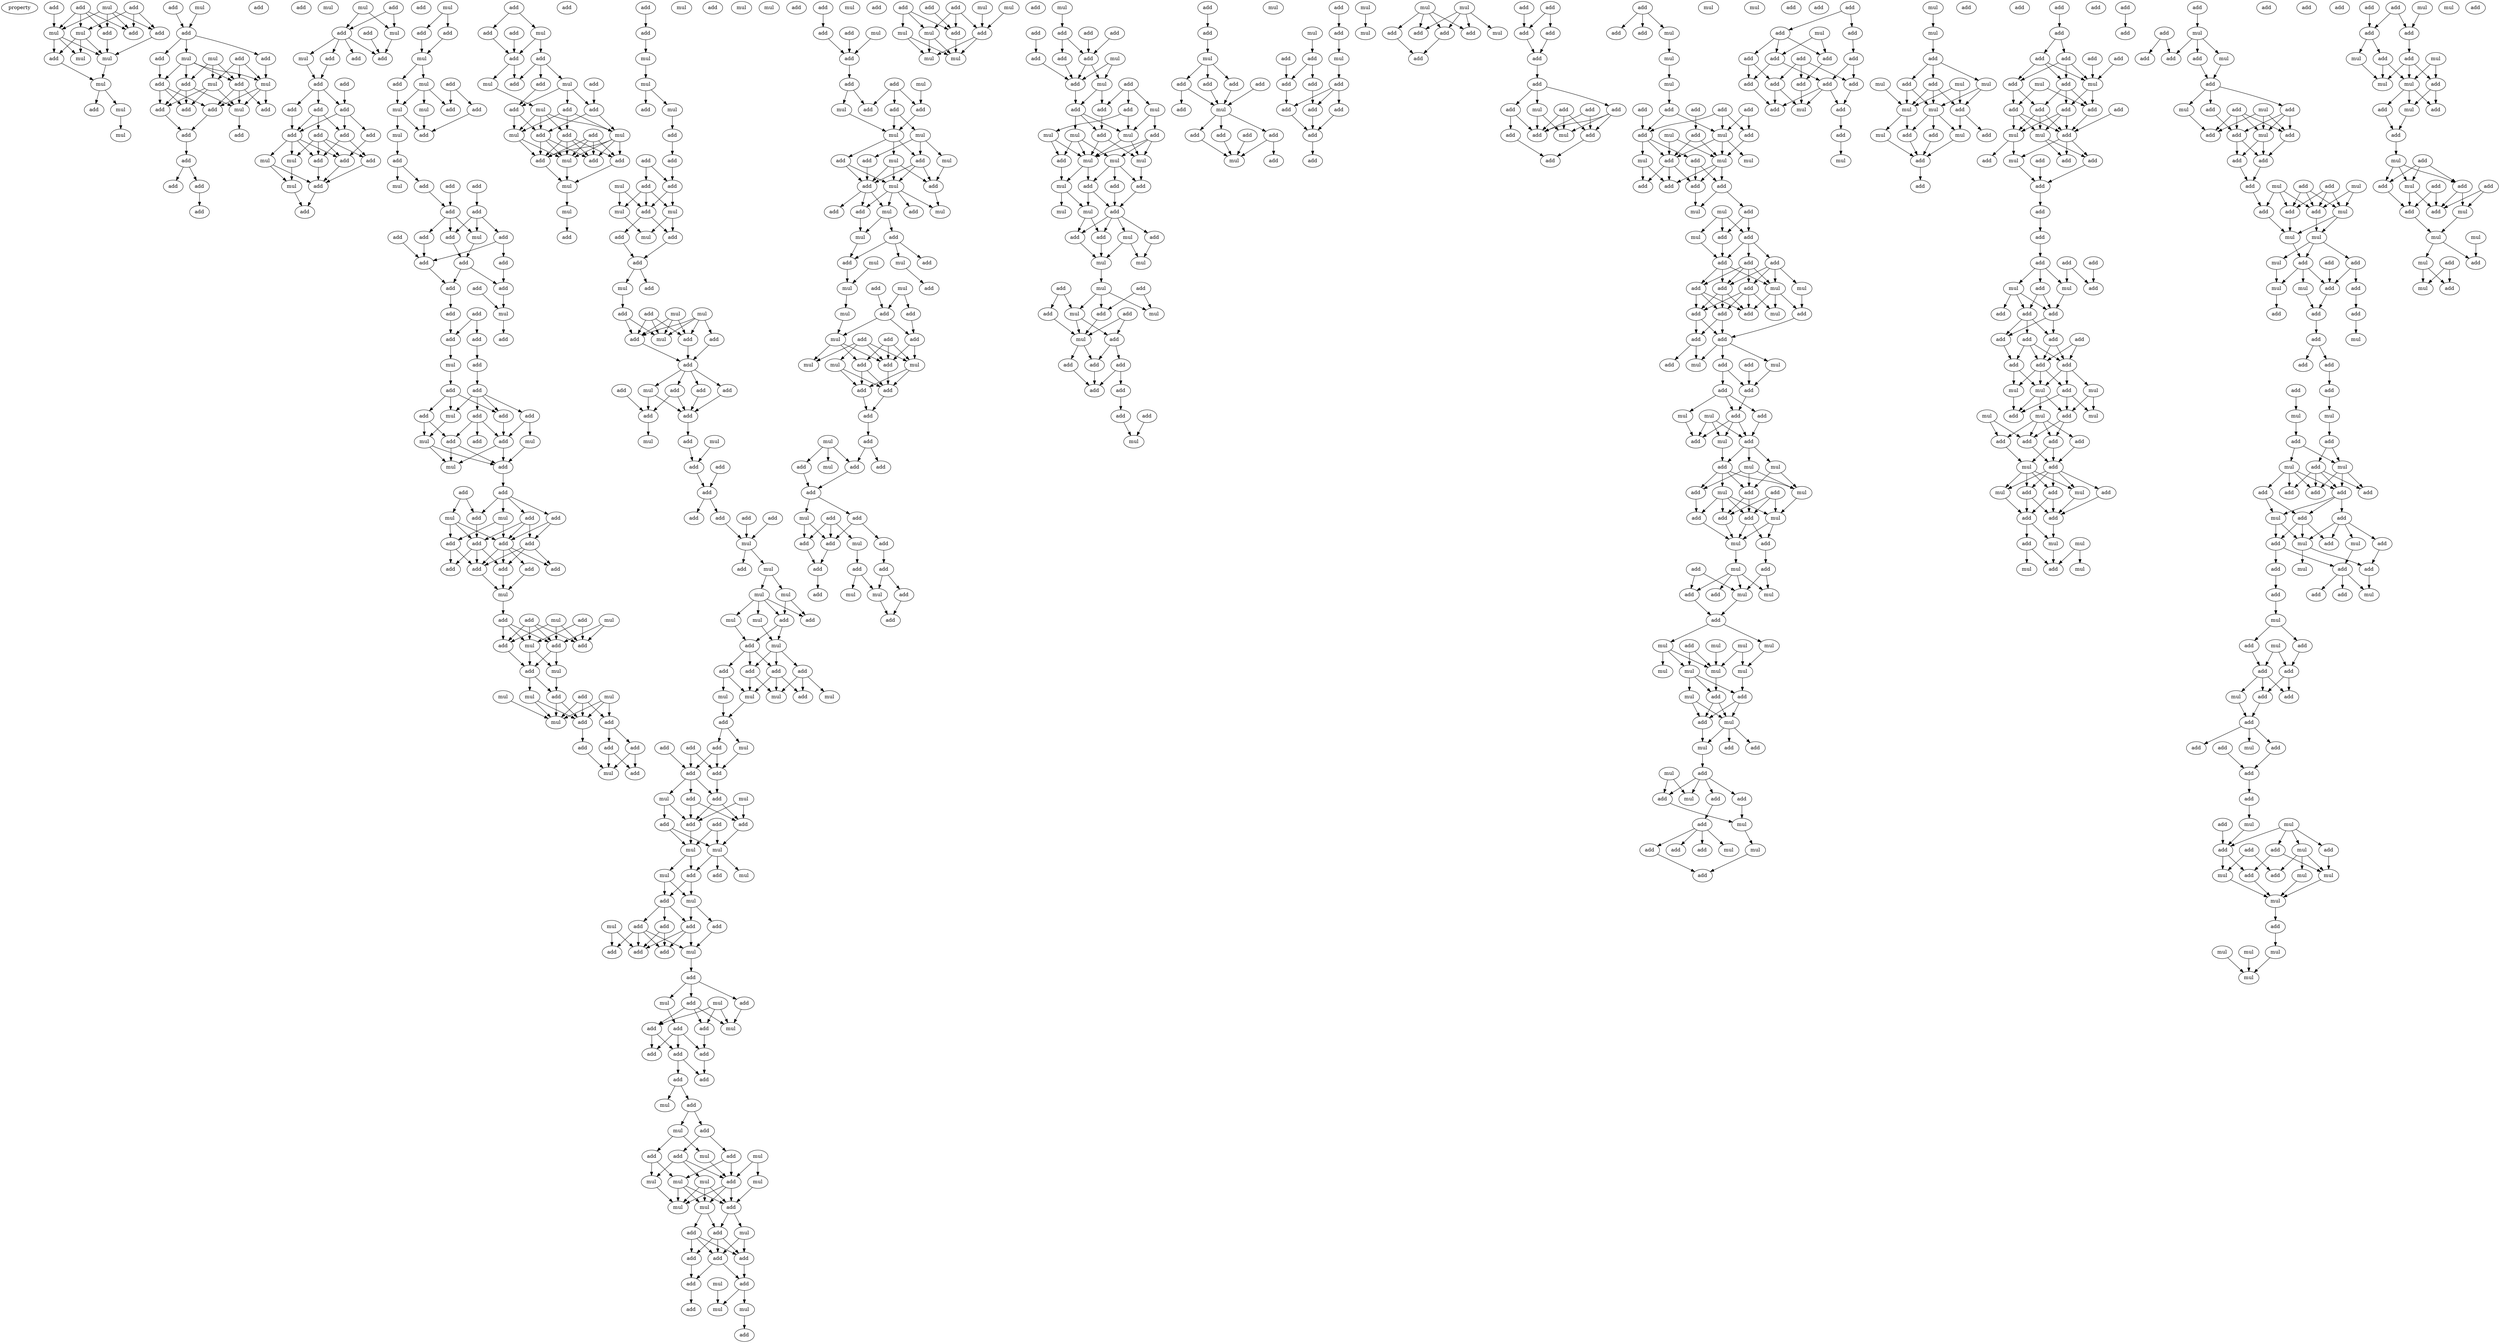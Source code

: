digraph {
    node [fontcolor=black]
    property [mul=2,lf=1.3]
    0 [ label = mul ];
    1 [ label = add ];
    2 [ label = add ];
    3 [ label = add ];
    4 [ label = add ];
    5 [ label = add ];
    6 [ label = add ];
    7 [ label = mul ];
    8 [ label = mul ];
    9 [ label = mul ];
    10 [ label = add ];
    11 [ label = mul ];
    12 [ label = mul ];
    13 [ label = add ];
    14 [ label = mul ];
    15 [ label = mul ];
    16 [ label = add ];
    17 [ label = mul ];
    18 [ label = add ];
    19 [ label = add ];
    20 [ label = mul ];
    21 [ label = add ];
    22 [ label = add ];
    23 [ label = mul ];
    24 [ label = add ];
    25 [ label = mul ];
    26 [ label = mul ];
    27 [ label = add ];
    28 [ label = add ];
    29 [ label = add ];
    30 [ label = add ];
    31 [ label = add ];
    32 [ label = add ];
    33 [ label = add ];
    34 [ label = mul ];
    35 [ label = add ];
    36 [ label = add ];
    37 [ label = add ];
    38 [ label = add ];
    39 [ label = add ];
    40 [ label = mul ];
    41 [ label = add ];
    42 [ label = add ];
    43 [ label = mul ];
    44 [ label = add ];
    45 [ label = add ];
    46 [ label = add ];
    47 [ label = mul ];
    48 [ label = add ];
    49 [ label = mul ];
    50 [ label = add ];
    51 [ label = add ];
    52 [ label = add ];
    53 [ label = add ];
    54 [ label = add ];
    55 [ label = add ];
    56 [ label = add ];
    57 [ label = add ];
    58 [ label = add ];
    59 [ label = add ];
    60 [ label = add ];
    61 [ label = add ];
    62 [ label = mul ];
    63 [ label = mul ];
    64 [ label = add ];
    65 [ label = add ];
    66 [ label = mul ];
    67 [ label = add ];
    68 [ label = add ];
    69 [ label = add ];
    70 [ label = mul ];
    71 [ label = add ];
    72 [ label = add ];
    73 [ label = mul ];
    74 [ label = add ];
    75 [ label = add ];
    76 [ label = mul ];
    77 [ label = add ];
    78 [ label = mul ];
    79 [ label = add ];
    80 [ label = mul ];
    81 [ label = add ];
    82 [ label = mul ];
    83 [ label = add ];
    84 [ label = mul ];
    85 [ label = add ];
    86 [ label = add ];
    87 [ label = add ];
    88 [ label = add ];
    89 [ label = add ];
    90 [ label = add ];
    91 [ label = add ];
    92 [ label = mul ];
    93 [ label = add ];
    94 [ label = add ];
    95 [ label = add ];
    96 [ label = add ];
    97 [ label = add ];
    98 [ label = add ];
    99 [ label = add ];
    100 [ label = add ];
    101 [ label = add ];
    102 [ label = mul ];
    103 [ label = add ];
    104 [ label = add ];
    105 [ label = add ];
    106 [ label = add ];
    107 [ label = mul ];
    108 [ label = add ];
    109 [ label = add ];
    110 [ label = add ];
    111 [ label = add ];
    112 [ label = mul ];
    113 [ label = add ];
    114 [ label = add ];
    115 [ label = add ];
    116 [ label = add ];
    117 [ label = mul ];
    118 [ label = add ];
    119 [ label = add ];
    120 [ label = mul ];
    121 [ label = mul ];
    122 [ label = add ];
    123 [ label = add ];
    124 [ label = add ];
    125 [ label = add ];
    126 [ label = mul ];
    127 [ label = add ];
    128 [ label = add ];
    129 [ label = mul ];
    130 [ label = add ];
    131 [ label = add ];
    132 [ label = add ];
    133 [ label = add ];
    134 [ label = add ];
    135 [ label = add ];
    136 [ label = add ];
    137 [ label = add ];
    138 [ label = add ];
    139 [ label = mul ];
    140 [ label = add ];
    141 [ label = mul ];
    142 [ label = mul ];
    143 [ label = add ];
    144 [ label = add ];
    145 [ label = add ];
    146 [ label = mul ];
    147 [ label = add ];
    148 [ label = add ];
    149 [ label = mul ];
    150 [ label = add ];
    151 [ label = add ];
    152 [ label = mul ];
    153 [ label = add ];
    154 [ label = mul ];
    155 [ label = mul ];
    156 [ label = mul ];
    157 [ label = add ];
    158 [ label = add ];
    159 [ label = add ];
    160 [ label = add ];
    161 [ label = add ];
    162 [ label = mul ];
    163 [ label = add ];
    164 [ label = add ];
    165 [ label = add ];
    166 [ label = add ];
    167 [ label = add ];
    168 [ label = mul ];
    169 [ label = add ];
    170 [ label = add ];
    171 [ label = mul ];
    172 [ label = add ];
    173 [ label = add ];
    174 [ label = mul ];
    175 [ label = add ];
    176 [ label = add ];
    177 [ label = add ];
    178 [ label = mul ];
    179 [ label = add ];
    180 [ label = add ];
    181 [ label = mul ];
    182 [ label = add ];
    183 [ label = mul ];
    184 [ label = add ];
    185 [ label = mul ];
    186 [ label = add ];
    187 [ label = add ];
    188 [ label = add ];
    189 [ label = add ];
    190 [ label = mul ];
    191 [ label = mul ];
    192 [ label = add ];
    193 [ label = mul ];
    194 [ label = add ];
    195 [ label = mul ];
    196 [ label = mul ];
    197 [ label = add ];
    198 [ label = mul ];
    199 [ label = add ];
    200 [ label = add ];
    201 [ label = add ];
    202 [ label = add ];
    203 [ label = add ];
    204 [ label = mul ];
    205 [ label = add ];
    206 [ label = add ];
    207 [ label = mul ];
    208 [ label = mul ];
    209 [ label = mul ];
    210 [ label = mul ];
    211 [ label = add ];
    212 [ label = add ];
    213 [ label = add ];
    214 [ label = mul ];
    215 [ label = add ];
    216 [ label = mul ];
    217 [ label = add ];
    218 [ label = mul ];
    219 [ label = add ];
    220 [ label = add ];
    221 [ label = mul ];
    222 [ label = add ];
    223 [ label = add ];
    224 [ label = add ];
    225 [ label = mul ];
    226 [ label = add ];
    227 [ label = add ];
    228 [ label = add ];
    229 [ label = add ];
    230 [ label = add ];
    231 [ label = add ];
    232 [ label = mul ];
    233 [ label = add ];
    234 [ label = mul ];
    235 [ label = add ];
    236 [ label = add ];
    237 [ label = add ];
    238 [ label = add ];
    239 [ label = add ];
    240 [ label = add ];
    241 [ label = add ];
    242 [ label = mul ];
    243 [ label = mul ];
    244 [ label = add ];
    245 [ label = mul ];
    246 [ label = mul ];
    247 [ label = mul ];
    248 [ label = mul ];
    249 [ label = add ];
    250 [ label = add ];
    251 [ label = mul ];
    252 [ label = mul ];
    253 [ label = add ];
    254 [ label = add ];
    255 [ label = add ];
    256 [ label = add ];
    257 [ label = add ];
    258 [ label = mul ];
    259 [ label = mul ];
    260 [ label = mul ];
    261 [ label = add ];
    262 [ label = mul ];
    263 [ label = add ];
    264 [ label = add ];
    265 [ label = mul ];
    266 [ label = add ];
    267 [ label = add ];
    268 [ label = add ];
    269 [ label = add ];
    270 [ label = mul ];
    271 [ label = add ];
    272 [ label = add ];
    273 [ label = mul ];
    274 [ label = add ];
    275 [ label = add ];
    276 [ label = add ];
    277 [ label = add ];
    278 [ label = mul ];
    279 [ label = add ];
    280 [ label = mul ];
    281 [ label = add ];
    282 [ label = mul ];
    283 [ label = mul ];
    284 [ label = add ];
    285 [ label = add ];
    286 [ label = mul ];
    287 [ label = add ];
    288 [ label = add ];
    289 [ label = add ];
    290 [ label = mul ];
    291 [ label = add ];
    292 [ label = add ];
    293 [ label = add ];
    294 [ label = mul ];
    295 [ label = add ];
    296 [ label = add ];
    297 [ label = mul ];
    298 [ label = add ];
    299 [ label = mul ];
    300 [ label = add ];
    301 [ label = mul ];
    302 [ label = add ];
    303 [ label = add ];
    304 [ label = add ];
    305 [ label = add ];
    306 [ label = add ];
    307 [ label = add ];
    308 [ label = add ];
    309 [ label = add ];
    310 [ label = mul ];
    311 [ label = add ];
    312 [ label = mul ];
    313 [ label = add ];
    314 [ label = add ];
    315 [ label = add ];
    316 [ label = add ];
    317 [ label = mul ];
    318 [ label = mul ];
    319 [ label = mul ];
    320 [ label = mul ];
    321 [ label = mul ];
    322 [ label = mul ];
    323 [ label = add ];
    324 [ label = mul ];
    325 [ label = add ];
    326 [ label = mul ];
    327 [ label = add ];
    328 [ label = mul ];
    329 [ label = add ];
    330 [ label = add ];
    331 [ label = add ];
    332 [ label = add ];
    333 [ label = add ];
    334 [ label = add ];
    335 [ label = mul ];
    336 [ label = mul ];
    337 [ label = mul ];
    338 [ label = add ];
    339 [ label = add ];
    340 [ label = add ];
    341 [ label = add ];
    342 [ label = add ];
    343 [ label = mul ];
    344 [ label = add ];
    345 [ label = add ];
    346 [ label = mul ];
    347 [ label = add ];
    348 [ label = add ];
    349 [ label = mul ];
    350 [ label = add ];
    351 [ label = add ];
    352 [ label = mul ];
    353 [ label = mul ];
    354 [ label = add ];
    355 [ label = mul ];
    356 [ label = add ];
    357 [ label = add ];
    358 [ label = mul ];
    359 [ label = add ];
    360 [ label = mul ];
    361 [ label = add ];
    362 [ label = add ];
    363 [ label = mul ];
    364 [ label = add ];
    365 [ label = mul ];
    366 [ label = add ];
    367 [ label = add ];
    368 [ label = mul ];
    369 [ label = mul ];
    370 [ label = add ];
    371 [ label = mul ];
    372 [ label = add ];
    373 [ label = mul ];
    374 [ label = add ];
    375 [ label = add ];
    376 [ label = mul ];
    377 [ label = add ];
    378 [ label = mul ];
    379 [ label = add ];
    380 [ label = add ];
    381 [ label = add ];
    382 [ label = mul ];
    383 [ label = add ];
    384 [ label = mul ];
    385 [ label = mul ];
    386 [ label = add ];
    387 [ label = add ];
    388 [ label = mul ];
    389 [ label = add ];
    390 [ label = add ];
    391 [ label = mul ];
    392 [ label = add ];
    393 [ label = mul ];
    394 [ label = add ];
    395 [ label = add ];
    396 [ label = add ];
    397 [ label = mul ];
    398 [ label = add ];
    399 [ label = add ];
    400 [ label = add ];
    401 [ label = mul ];
    402 [ label = add ];
    403 [ label = add ];
    404 [ label = add ];
    405 [ label = add ];
    406 [ label = mul ];
    407 [ label = add ];
    408 [ label = add ];
    409 [ label = add ];
    410 [ label = add ];
    411 [ label = add ];
    412 [ label = add ];
    413 [ label = mul ];
    414 [ label = mul ];
    415 [ label = add ];
    416 [ label = add ];
    417 [ label = add ];
    418 [ label = mul ];
    419 [ label = mul ];
    420 [ label = add ];
    421 [ label = mul ];
    422 [ label = mul ];
    423 [ label = add ];
    424 [ label = add ];
    425 [ label = mul ];
    426 [ label = add ];
    427 [ label = mul ];
    428 [ label = mul ];
    429 [ label = add ];
    430 [ label = add ];
    431 [ label = add ];
    432 [ label = add ];
    433 [ label = add ];
    434 [ label = mul ];
    435 [ label = add ];
    436 [ label = add ];
    437 [ label = add ];
    438 [ label = mul ];
    439 [ label = add ];
    440 [ label = add ];
    441 [ label = mul ];
    442 [ label = add ];
    443 [ label = add ];
    444 [ label = mul ];
    445 [ label = mul ];
    446 [ label = mul ];
    447 [ label = add ];
    448 [ label = add ];
    449 [ label = mul ];
    450 [ label = mul ];
    451 [ label = mul ];
    452 [ label = add ];
    453 [ label = add ];
    454 [ label = add ];
    455 [ label = mul ];
    456 [ label = add ];
    457 [ label = mul ];
    458 [ label = add ];
    459 [ label = mul ];
    460 [ label = add ];
    461 [ label = add ];
    462 [ label = add ];
    463 [ label = mul ];
    464 [ label = mul ];
    465 [ label = mul ];
    466 [ label = add ];
    467 [ label = add ];
    468 [ label = mul ];
    469 [ label = add ];
    470 [ label = mul ];
    471 [ label = add ];
    472 [ label = mul ];
    473 [ label = add ];
    474 [ label = mul ];
    475 [ label = add ];
    476 [ label = add ];
    477 [ label = add ];
    478 [ label = add ];
    479 [ label = add ];
    480 [ label = add ];
    481 [ label = add ];
    482 [ label = add ];
    483 [ label = mul ];
    484 [ label = add ];
    485 [ label = mul ];
    486 [ label = add ];
    487 [ label = mul ];
    488 [ label = add ];
    489 [ label = add ];
    490 [ label = add ];
    491 [ label = add ];
    492 [ label = add ];
    493 [ label = mul ];
    494 [ label = add ];
    495 [ label = add ];
    496 [ label = add ];
    497 [ label = add ];
    498 [ label = add ];
    499 [ label = mul ];
    500 [ label = add ];
    501 [ label = mul ];
    502 [ label = add ];
    503 [ label = add ];
    504 [ label = add ];
    505 [ label = mul ];
    506 [ label = add ];
    507 [ label = add ];
    508 [ label = add ];
    509 [ label = add ];
    510 [ label = add ];
    511 [ label = add ];
    512 [ label = mul ];
    513 [ label = add ];
    514 [ label = add ];
    515 [ label = mul ];
    516 [ label = mul ];
    517 [ label = mul ];
    518 [ label = mul ];
    519 [ label = add ];
    520 [ label = add ];
    521 [ label = add ];
    522 [ label = add ];
    523 [ label = add ];
    524 [ label = add ];
    525 [ label = add ];
    526 [ label = add ];
    527 [ label = add ];
    528 [ label = add ];
    529 [ label = add ];
    530 [ label = mul ];
    531 [ label = add ];
    532 [ label = add ];
    533 [ label = add ];
    534 [ label = add ];
    535 [ label = add ];
    536 [ label = add ];
    537 [ label = mul ];
    538 [ label = add ];
    539 [ label = add ];
    540 [ label = add ];
    541 [ label = mul ];
    542 [ label = add ];
    543 [ label = add ];
    544 [ label = mul ];
    545 [ label = mul ];
    546 [ label = mul ];
    547 [ label = add ];
    548 [ label = add ];
    549 [ label = add ];
    550 [ label = add ];
    551 [ label = add ];
    552 [ label = add ];
    553 [ label = mul ];
    554 [ label = add ];
    555 [ label = mul ];
    556 [ label = add ];
    557 [ label = add ];
    558 [ label = mul ];
    559 [ label = add ];
    560 [ label = mul ];
    561 [ label = mul ];
    562 [ label = add ];
    563 [ label = add ];
    564 [ label = add ];
    565 [ label = add ];
    566 [ label = add ];
    567 [ label = mul ];
    568 [ label = mul ];
    569 [ label = add ];
    570 [ label = add ];
    571 [ label = mul ];
    572 [ label = add ];
    573 [ label = add ];
    574 [ label = add ];
    575 [ label = mul ];
    576 [ label = add ];
    577 [ label = add ];
    578 [ label = mul ];
    579 [ label = add ];
    580 [ label = add ];
    581 [ label = add ];
    582 [ label = add ];
    583 [ label = add ];
    584 [ label = mul ];
    585 [ label = add ];
    586 [ label = add ];
    587 [ label = add ];
    588 [ label = add ];
    589 [ label = mul ];
    590 [ label = mul ];
    591 [ label = add ];
    592 [ label = add ];
    593 [ label = add ];
    594 [ label = mul ];
    595 [ label = add ];
    596 [ label = add ];
    597 [ label = mul ];
    598 [ label = mul ];
    599 [ label = add ];
    600 [ label = add ];
    601 [ label = mul ];
    602 [ label = mul ];
    603 [ label = add ];
    604 [ label = add ];
    605 [ label = add ];
    606 [ label = mul ];
    607 [ label = mul ];
    608 [ label = add ];
    609 [ label = add ];
    610 [ label = mul ];
    611 [ label = add ];
    612 [ label = add ];
    613 [ label = mul ];
    614 [ label = add ];
    615 [ label = add ];
    616 [ label = mul ];
    617 [ label = add ];
    618 [ label = mul ];
    619 [ label = add ];
    620 [ label = add ];
    621 [ label = mul ];
    622 [ label = add ];
    623 [ label = mul ];
    624 [ label = add ];
    625 [ label = mul ];
    626 [ label = mul ];
    627 [ label = mul ];
    628 [ label = mul ];
    629 [ label = mul ];
    630 [ label = mul ];
    631 [ label = mul ];
    632 [ label = mul ];
    633 [ label = add ];
    634 [ label = mul ];
    635 [ label = add ];
    636 [ label = add ];
    637 [ label = mul ];
    638 [ label = add ];
    639 [ label = add ];
    640 [ label = mul ];
    641 [ label = mul ];
    642 [ label = add ];
    643 [ label = mul ];
    644 [ label = add ];
    645 [ label = add ];
    646 [ label = add ];
    647 [ label = mul ];
    648 [ label = add ];
    649 [ label = mul ];
    650 [ label = add ];
    651 [ label = mul ];
    652 [ label = add ];
    653 [ label = add ];
    654 [ label = add ];
    655 [ label = add ];
    656 [ label = add ];
    657 [ label = add ];
    658 [ label = add ];
    659 [ label = mul ];
    660 [ label = add ];
    661 [ label = add ];
    662 [ label = add ];
    663 [ label = add ];
    664 [ label = add ];
    665 [ label = add ];
    666 [ label = add ];
    667 [ label = add ];
    668 [ label = add ];
    669 [ label = add ];
    670 [ label = add ];
    671 [ label = add ];
    672 [ label = mul ];
    673 [ label = add ];
    674 [ label = add ];
    675 [ label = mul ];
    676 [ label = mul ];
    677 [ label = add ];
    678 [ label = mul ];
    679 [ label = add ];
    680 [ label = mul ];
    681 [ label = mul ];
    682 [ label = add ];
    683 [ label = add ];
    684 [ label = mul ];
    685 [ label = mul ];
    686 [ label = add ];
    687 [ label = mul ];
    688 [ label = add ];
    689 [ label = mul ];
    690 [ label = mul ];
    691 [ label = add ];
    692 [ label = add ];
    693 [ label = add ];
    694 [ label = add ];
    695 [ label = add ];
    696 [ label = add ];
    697 [ label = add ];
    698 [ label = add ];
    699 [ label = add ];
    700 [ label = add ];
    701 [ label = add ];
    702 [ label = add ];
    703 [ label = add ];
    704 [ label = add ];
    705 [ label = mul ];
    706 [ label = mul ];
    707 [ label = add ];
    708 [ label = add ];
    709 [ label = add ];
    710 [ label = add ];
    711 [ label = add ];
    712 [ label = mul ];
    713 [ label = add ];
    714 [ label = mul ];
    715 [ label = add ];
    716 [ label = add ];
    717 [ label = mul ];
    718 [ label = add ];
    719 [ label = add ];
    720 [ label = add ];
    721 [ label = add ];
    722 [ label = add ];
    723 [ label = add ];
    724 [ label = add ];
    725 [ label = add ];
    726 [ label = mul ];
    727 [ label = add ];
    728 [ label = mul ];
    729 [ label = add ];
    730 [ label = add ];
    731 [ label = add ];
    732 [ label = add ];
    733 [ label = add ];
    734 [ label = add ];
    735 [ label = add ];
    736 [ label = add ];
    737 [ label = add ];
    738 [ label = add ];
    739 [ label = add ];
    740 [ label = mul ];
    741 [ label = mul ];
    742 [ label = mul ];
    743 [ label = add ];
    744 [ label = add ];
    745 [ label = mul ];
    746 [ label = add ];
    747 [ label = mul ];
    748 [ label = mul ];
    749 [ label = add ];
    750 [ label = add ];
    751 [ label = add ];
    752 [ label = add ];
    753 [ label = mul ];
    754 [ label = add ];
    755 [ label = add ];
    756 [ label = mul ];
    757 [ label = add ];
    758 [ label = add ];
    759 [ label = mul ];
    760 [ label = add ];
    761 [ label = add ];
    762 [ label = mul ];
    763 [ label = mul ];
    764 [ label = add ];
    765 [ label = add ];
    766 [ label = mul ];
    767 [ label = add ];
    768 [ label = mul ];
    769 [ label = add ];
    770 [ label = add ];
    771 [ label = mul ];
    772 [ label = add ];
    773 [ label = add ];
    774 [ label = add ];
    775 [ label = mul ];
    776 [ label = add ];
    777 [ label = add ];
    778 [ label = mul ];
    779 [ label = add ];
    780 [ label = add ];
    781 [ label = add ];
    782 [ label = mul ];
    783 [ label = add ];
    784 [ label = add ];
    785 [ label = mul ];
    786 [ label = add ];
    787 [ label = add ];
    788 [ label = add ];
    789 [ label = mul ];
    790 [ label = add ];
    791 [ label = mul ];
    792 [ label = add ];
    793 [ label = add ];
    794 [ label = add ];
    795 [ label = mul ];
    796 [ label = add ];
    797 [ label = add ];
    798 [ label = mul ];
    799 [ label = mul ];
    800 [ label = add ];
    801 [ label = mul ];
    802 [ label = add ];
    803 [ label = add ];
    804 [ label = add ];
    805 [ label = mul ];
    806 [ label = add ];
    807 [ label = mul ];
    808 [ label = add ];
    809 [ label = add ];
    810 [ label = add ];
    811 [ label = add ];
    812 [ label = mul ];
    813 [ label = add ];
    814 [ label = add ];
    815 [ label = add ];
    816 [ label = add ];
    817 [ label = add ];
    818 [ label = mul ];
    819 [ label = mul ];
    820 [ label = add ];
    821 [ label = add ];
    822 [ label = add ];
    823 [ label = mul ];
    824 [ label = mul ];
    825 [ label = add ];
    826 [ label = add ];
    827 [ label = add ];
    828 [ label = add ];
    829 [ label = add ];
    830 [ label = add ];
    831 [ label = mul ];
    832 [ label = add ];
    833 [ label = mul ];
    834 [ label = add ];
    835 [ label = mul ];
    836 [ label = add ];
    837 [ label = add ];
    838 [ label = add ];
    839 [ label = mul ];
    840 [ label = add ];
    841 [ label = add ];
    842 [ label = add ];
    843 [ label = add ];
    844 [ label = mul ];
    845 [ label = add ];
    846 [ label = mul ];
    847 [ label = add ];
    848 [ label = add ];
    849 [ label = add ];
    850 [ label = mul ];
    851 [ label = add ];
    852 [ label = add ];
    853 [ label = add ];
    854 [ label = add ];
    855 [ label = mul ];
    856 [ label = add ];
    857 [ label = add ];
    858 [ label = add ];
    859 [ label = add ];
    860 [ label = mul ];
    861 [ label = add ];
    862 [ label = add ];
    863 [ label = add ];
    864 [ label = add ];
    865 [ label = mul ];
    866 [ label = mul ];
    867 [ label = mul ];
    868 [ label = add ];
    869 [ label = add ];
    870 [ label = add ];
    871 [ label = add ];
    872 [ label = mul ];
    873 [ label = add ];
    874 [ label = add ];
    875 [ label = mul ];
    876 [ label = mul ];
    877 [ label = mul ];
    878 [ label = add ];
    879 [ label = mul ];
    880 [ label = mul ];
    881 [ label = mul ];
    882 [ label = mul ];
    883 [ label = add ];
    884 [ label = mul ];
    885 [ label = add ];
    886 [ label = add ];
    887 [ label = add ];
    888 [ label = mul ];
    889 [ label = add ];
    890 [ label = add ];
    891 [ label = mul ];
    892 [ label = mul ];
    893 [ label = mul ];
    894 [ label = add ];
    895 [ label = mul ];
    896 [ label = add ];
    897 [ label = add ];
    898 [ label = mul ];
    899 [ label = add ];
    900 [ label = mul ];
    901 [ label = add ];
    902 [ label = add ];
    903 [ label = mul ];
    904 [ label = add ];
    905 [ label = add ];
    906 [ label = add ];
    907 [ label = add ];
    908 [ label = mul ];
    909 [ label = add ];
    910 [ label = add ];
    911 [ label = mul ];
    912 [ label = mul ];
    913 [ label = add ];
    914 [ label = mul ];
    915 [ label = add ];
    916 [ label = mul ];
    917 [ label = add ];
    0 -> 4 [ name = 0 ];
    0 -> 5 [ name = 1 ];
    0 -> 6 [ name = 2 ];
    0 -> 7 [ name = 3 ];
    1 -> 4 [ name = 4 ];
    1 -> 5 [ name = 5 ];
    1 -> 8 [ name = 6 ];
    2 -> 7 [ name = 7 ];
    3 -> 4 [ name = 8 ];
    3 -> 6 [ name = 9 ];
    3 -> 7 [ name = 10 ];
    3 -> 8 [ name = 11 ];
    5 -> 11 [ name = 12 ];
    6 -> 11 [ name = 13 ];
    7 -> 9 [ name = 14 ];
    7 -> 10 [ name = 15 ];
    7 -> 11 [ name = 16 ];
    8 -> 9 [ name = 17 ];
    8 -> 10 [ name = 18 ];
    8 -> 11 [ name = 19 ];
    10 -> 12 [ name = 20 ];
    11 -> 12 [ name = 21 ];
    12 -> 13 [ name = 22 ];
    12 -> 14 [ name = 23 ];
    14 -> 15 [ name = 24 ];
    16 -> 19 [ name = 25 ];
    17 -> 19 [ name = 26 ];
    19 -> 21 [ name = 27 ];
    19 -> 22 [ name = 28 ];
    19 -> 23 [ name = 29 ];
    20 -> 26 [ name = 30 ];
    20 -> 27 [ name = 31 ];
    20 -> 29 [ name = 32 ];
    21 -> 25 [ name = 33 ];
    22 -> 28 [ name = 34 ];
    23 -> 25 [ name = 35 ];
    23 -> 27 [ name = 36 ];
    23 -> 28 [ name = 37 ];
    23 -> 29 [ name = 38 ];
    24 -> 25 [ name = 39 ];
    24 -> 26 [ name = 40 ];
    24 -> 27 [ name = 41 ];
    25 -> 30 [ name = 42 ];
    25 -> 32 [ name = 43 ];
    25 -> 34 [ name = 44 ];
    26 -> 31 [ name = 45 ];
    26 -> 33 [ name = 46 ];
    26 -> 34 [ name = 47 ];
    27 -> 30 [ name = 48 ];
    27 -> 32 [ name = 49 ];
    27 -> 34 [ name = 50 ];
    28 -> 31 [ name = 51 ];
    28 -> 32 [ name = 52 ];
    28 -> 33 [ name = 53 ];
    29 -> 31 [ name = 54 ];
    29 -> 33 [ name = 55 ];
    29 -> 34 [ name = 56 ];
    31 -> 36 [ name = 57 ];
    32 -> 36 [ name = 58 ];
    34 -> 35 [ name = 59 ];
    36 -> 37 [ name = 60 ];
    37 -> 39 [ name = 61 ];
    37 -> 41 [ name = 62 ];
    41 -> 42 [ name = 63 ];
    43 -> 46 [ name = 64 ];
    43 -> 47 [ name = 65 ];
    44 -> 46 [ name = 66 ];
    44 -> 47 [ name = 67 ];
    45 -> 48 [ name = 68 ];
    46 -> 48 [ name = 69 ];
    46 -> 49 [ name = 70 ];
    46 -> 50 [ name = 71 ];
    46 -> 51 [ name = 72 ];
    47 -> 48 [ name = 73 ];
    49 -> 53 [ name = 74 ];
    51 -> 53 [ name = 75 ];
    52 -> 55 [ name = 76 ];
    53 -> 54 [ name = 77 ];
    53 -> 55 [ name = 78 ];
    53 -> 56 [ name = 79 ];
    54 -> 57 [ name = 80 ];
    55 -> 57 [ name = 81 ];
    55 -> 58 [ name = 82 ];
    55 -> 60 [ name = 83 ];
    56 -> 57 [ name = 84 ];
    56 -> 59 [ name = 85 ];
    56 -> 60 [ name = 86 ];
    57 -> 61 [ name = 87 ];
    57 -> 62 [ name = 88 ];
    57 -> 63 [ name = 89 ];
    57 -> 65 [ name = 90 ];
    58 -> 65 [ name = 91 ];
    59 -> 61 [ name = 92 ];
    59 -> 63 [ name = 93 ];
    59 -> 64 [ name = 94 ];
    59 -> 65 [ name = 95 ];
    60 -> 61 [ name = 96 ];
    60 -> 64 [ name = 97 ];
    61 -> 67 [ name = 98 ];
    62 -> 66 [ name = 99 ];
    62 -> 67 [ name = 100 ];
    63 -> 66 [ name = 101 ];
    64 -> 67 [ name = 102 ];
    65 -> 67 [ name = 103 ];
    66 -> 68 [ name = 104 ];
    67 -> 68 [ name = 105 ];
    70 -> 71 [ name = 106 ];
    70 -> 72 [ name = 107 ];
    71 -> 73 [ name = 108 ];
    72 -> 73 [ name = 109 ];
    73 -> 74 [ name = 110 ];
    73 -> 76 [ name = 111 ];
    74 -> 78 [ name = 112 ];
    75 -> 77 [ name = 113 ];
    75 -> 79 [ name = 114 ];
    76 -> 77 [ name = 115 ];
    76 -> 78 [ name = 116 ];
    76 -> 80 [ name = 117 ];
    78 -> 81 [ name = 118 ];
    78 -> 82 [ name = 119 ];
    79 -> 81 [ name = 120 ];
    80 -> 81 [ name = 121 ];
    82 -> 83 [ name = 122 ];
    83 -> 84 [ name = 123 ];
    83 -> 86 [ name = 124 ];
    85 -> 89 [ name = 125 ];
    86 -> 88 [ name = 126 ];
    87 -> 88 [ name = 127 ];
    88 -> 90 [ name = 128 ];
    88 -> 91 [ name = 129 ];
    88 -> 92 [ name = 130 ];
    89 -> 90 [ name = 131 ];
    89 -> 92 [ name = 132 ];
    89 -> 93 [ name = 133 ];
    90 -> 96 [ name = 134 ];
    91 -> 95 [ name = 135 ];
    92 -> 96 [ name = 136 ];
    93 -> 95 [ name = 137 ];
    93 -> 97 [ name = 138 ];
    94 -> 95 [ name = 139 ];
    95 -> 98 [ name = 140 ];
    96 -> 98 [ name = 141 ];
    96 -> 99 [ name = 142 ];
    97 -> 99 [ name = 143 ];
    98 -> 103 [ name = 144 ];
    99 -> 102 [ name = 145 ];
    100 -> 102 [ name = 146 ];
    101 -> 104 [ name = 147 ];
    101 -> 106 [ name = 148 ];
    102 -> 105 [ name = 149 ];
    103 -> 106 [ name = 150 ];
    104 -> 108 [ name = 151 ];
    106 -> 107 [ name = 152 ];
    107 -> 109 [ name = 153 ];
    108 -> 110 [ name = 154 ];
    109 -> 111 [ name = 155 ];
    109 -> 112 [ name = 156 ];
    109 -> 113 [ name = 157 ];
    110 -> 112 [ name = 158 ];
    110 -> 113 [ name = 159 ];
    110 -> 114 [ name = 160 ];
    110 -> 115 [ name = 161 ];
    111 -> 119 [ name = 162 ];
    111 -> 120 [ name = 163 ];
    112 -> 120 [ name = 164 ];
    113 -> 116 [ name = 165 ];
    114 -> 116 [ name = 166 ];
    114 -> 117 [ name = 167 ];
    115 -> 116 [ name = 168 ];
    115 -> 118 [ name = 169 ];
    115 -> 119 [ name = 170 ];
    116 -> 121 [ name = 171 ];
    116 -> 122 [ name = 172 ];
    117 -> 122 [ name = 173 ];
    119 -> 121 [ name = 174 ];
    119 -> 122 [ name = 175 ];
    120 -> 121 [ name = 176 ];
    120 -> 122 [ name = 177 ];
    122 -> 123 [ name = 178 ];
    123 -> 125 [ name = 179 ];
    123 -> 126 [ name = 180 ];
    123 -> 127 [ name = 181 ];
    123 -> 128 [ name = 182 ];
    124 -> 128 [ name = 183 ];
    124 -> 129 [ name = 184 ];
    125 -> 132 [ name = 185 ];
    125 -> 133 [ name = 186 ];
    126 -> 130 [ name = 187 ];
    126 -> 133 [ name = 188 ];
    127 -> 131 [ name = 189 ];
    127 -> 132 [ name = 190 ];
    127 -> 133 [ name = 191 ];
    128 -> 131 [ name = 192 ];
    129 -> 130 [ name = 193 ];
    129 -> 131 [ name = 194 ];
    129 -> 133 [ name = 195 ];
    130 -> 136 [ name = 196 ];
    130 -> 138 [ name = 197 ];
    131 -> 134 [ name = 198 ];
    131 -> 136 [ name = 199 ];
    131 -> 138 [ name = 200 ];
    132 -> 134 [ name = 201 ];
    132 -> 135 [ name = 202 ];
    132 -> 138 [ name = 203 ];
    133 -> 134 [ name = 204 ];
    133 -> 135 [ name = 205 ];
    133 -> 137 [ name = 206 ];
    133 -> 138 [ name = 207 ];
    134 -> 139 [ name = 208 ];
    137 -> 139 [ name = 209 ];
    138 -> 139 [ name = 210 ];
    139 -> 144 [ name = 211 ];
    140 -> 145 [ name = 212 ];
    140 -> 146 [ name = 213 ];
    140 -> 147 [ name = 214 ];
    140 -> 148 [ name = 215 ];
    141 -> 145 [ name = 216 ];
    141 -> 148 [ name = 217 ];
    142 -> 145 [ name = 218 ];
    142 -> 147 [ name = 219 ];
    142 -> 148 [ name = 220 ];
    143 -> 145 [ name = 221 ];
    143 -> 146 [ name = 222 ];
    144 -> 146 [ name = 223 ];
    144 -> 147 [ name = 224 ];
    144 -> 148 [ name = 225 ];
    146 -> 149 [ name = 226 ];
    146 -> 150 [ name = 227 ];
    147 -> 150 [ name = 228 ];
    148 -> 149 [ name = 229 ];
    148 -> 150 [ name = 230 ];
    149 -> 153 [ name = 231 ];
    150 -> 153 [ name = 232 ];
    150 -> 154 [ name = 233 ];
    151 -> 156 [ name = 234 ];
    151 -> 157 [ name = 235 ];
    151 -> 158 [ name = 236 ];
    152 -> 156 [ name = 237 ];
    153 -> 156 [ name = 238 ];
    153 -> 157 [ name = 239 ];
    154 -> 156 [ name = 240 ];
    154 -> 157 [ name = 241 ];
    155 -> 156 [ name = 242 ];
    155 -> 157 [ name = 243 ];
    155 -> 158 [ name = 244 ];
    157 -> 160 [ name = 245 ];
    158 -> 159 [ name = 246 ];
    158 -> 161 [ name = 247 ];
    159 -> 162 [ name = 248 ];
    159 -> 163 [ name = 249 ];
    160 -> 162 [ name = 250 ];
    161 -> 162 [ name = 251 ];
    161 -> 163 [ name = 252 ];
    164 -> 167 [ name = 253 ];
    164 -> 168 [ name = 254 ];
    165 -> 169 [ name = 255 ];
    167 -> 169 [ name = 256 ];
    168 -> 169 [ name = 257 ];
    168 -> 170 [ name = 258 ];
    169 -> 174 [ name = 259 ];
    169 -> 175 [ name = 260 ];
    170 -> 171 [ name = 261 ];
    170 -> 172 [ name = 262 ];
    170 -> 175 [ name = 263 ];
    171 -> 176 [ name = 264 ];
    171 -> 177 [ name = 265 ];
    171 -> 179 [ name = 266 ];
    172 -> 179 [ name = 267 ];
    173 -> 176 [ name = 268 ];
    174 -> 178 [ name = 269 ];
    176 -> 182 [ name = 270 ];
    176 -> 183 [ name = 271 ];
    177 -> 180 [ name = 272 ];
    177 -> 181 [ name = 273 ];
    177 -> 183 [ name = 274 ];
    178 -> 180 [ name = 275 ];
    178 -> 181 [ name = 276 ];
    178 -> 182 [ name = 277 ];
    178 -> 183 [ name = 278 ];
    179 -> 181 [ name = 279 ];
    179 -> 182 [ name = 280 ];
    180 -> 185 [ name = 281 ];
    180 -> 186 [ name = 282 ];
    180 -> 187 [ name = 283 ];
    180 -> 188 [ name = 284 ];
    181 -> 185 [ name = 285 ];
    181 -> 188 [ name = 286 ];
    182 -> 185 [ name = 287 ];
    182 -> 186 [ name = 288 ];
    182 -> 188 [ name = 289 ];
    183 -> 185 [ name = 290 ];
    183 -> 186 [ name = 291 ];
    183 -> 187 [ name = 292 ];
    183 -> 188 [ name = 293 ];
    184 -> 185 [ name = 294 ];
    184 -> 186 [ name = 295 ];
    184 -> 187 [ name = 296 ];
    184 -> 188 [ name = 297 ];
    185 -> 190 [ name = 298 ];
    187 -> 190 [ name = 299 ];
    188 -> 190 [ name = 300 ];
    189 -> 192 [ name = 301 ];
    190 -> 191 [ name = 302 ];
    191 -> 194 [ name = 303 ];
    192 -> 195 [ name = 304 ];
    195 -> 196 [ name = 305 ];
    196 -> 197 [ name = 306 ];
    196 -> 198 [ name = 307 ];
    198 -> 200 [ name = 308 ];
    200 -> 202 [ name = 309 ];
    201 -> 203 [ name = 310 ];
    201 -> 205 [ name = 311 ];
    202 -> 205 [ name = 312 ];
    203 -> 206 [ name = 313 ];
    203 -> 207 [ name = 314 ];
    203 -> 208 [ name = 315 ];
    204 -> 206 [ name = 316 ];
    204 -> 207 [ name = 317 ];
    205 -> 206 [ name = 318 ];
    205 -> 208 [ name = 319 ];
    206 -> 211 [ name = 320 ];
    206 -> 212 [ name = 321 ];
    207 -> 210 [ name = 322 ];
    208 -> 210 [ name = 323 ];
    208 -> 211 [ name = 324 ];
    211 -> 213 [ name = 325 ];
    212 -> 213 [ name = 326 ];
    213 -> 214 [ name = 327 ];
    213 -> 215 [ name = 328 ];
    214 -> 217 [ name = 329 ];
    216 -> 220 [ name = 330 ];
    216 -> 221 [ name = 331 ];
    216 -> 222 [ name = 332 ];
    216 -> 223 [ name = 333 ];
    217 -> 221 [ name = 334 ];
    217 -> 222 [ name = 335 ];
    218 -> 221 [ name = 336 ];
    218 -> 222 [ name = 337 ];
    218 -> 223 [ name = 338 ];
    219 -> 221 [ name = 339 ];
    219 -> 222 [ name = 340 ];
    219 -> 223 [ name = 341 ];
    220 -> 224 [ name = 342 ];
    222 -> 224 [ name = 343 ];
    223 -> 224 [ name = 344 ];
    224 -> 225 [ name = 345 ];
    224 -> 226 [ name = 346 ];
    224 -> 228 [ name = 347 ];
    224 -> 229 [ name = 348 ];
    225 -> 230 [ name = 349 ];
    225 -> 231 [ name = 350 ];
    226 -> 230 [ name = 351 ];
    226 -> 231 [ name = 352 ];
    227 -> 230 [ name = 353 ];
    228 -> 231 [ name = 354 ];
    229 -> 231 [ name = 355 ];
    230 -> 234 [ name = 356 ];
    231 -> 233 [ name = 357 ];
    232 -> 235 [ name = 358 ];
    233 -> 235 [ name = 359 ];
    235 -> 237 [ name = 360 ];
    236 -> 237 [ name = 361 ];
    237 -> 238 [ name = 362 ];
    237 -> 240 [ name = 363 ];
    239 -> 243 [ name = 364 ];
    240 -> 243 [ name = 365 ];
    241 -> 243 [ name = 366 ];
    243 -> 244 [ name = 367 ];
    243 -> 245 [ name = 368 ];
    245 -> 246 [ name = 369 ];
    245 -> 247 [ name = 370 ];
    246 -> 248 [ name = 371 ];
    246 -> 249 [ name = 372 ];
    246 -> 250 [ name = 373 ];
    246 -> 251 [ name = 374 ];
    247 -> 249 [ name = 375 ];
    247 -> 250 [ name = 376 ];
    248 -> 252 [ name = 377 ];
    249 -> 252 [ name = 378 ];
    249 -> 253 [ name = 379 ];
    251 -> 253 [ name = 380 ];
    252 -> 254 [ name = 381 ];
    252 -> 255 [ name = 382 ];
    252 -> 256 [ name = 383 ];
    253 -> 255 [ name = 384 ];
    253 -> 256 [ name = 385 ];
    253 -> 257 [ name = 386 ];
    254 -> 258 [ name = 387 ];
    254 -> 260 [ name = 388 ];
    254 -> 261 [ name = 389 ];
    255 -> 260 [ name = 390 ];
    255 -> 261 [ name = 391 ];
    255 -> 262 [ name = 392 ];
    256 -> 260 [ name = 393 ];
    256 -> 262 [ name = 394 ];
    257 -> 259 [ name = 395 ];
    257 -> 262 [ name = 396 ];
    259 -> 263 [ name = 397 ];
    262 -> 263 [ name = 398 ];
    263 -> 265 [ name = 399 ];
    263 -> 266 [ name = 400 ];
    264 -> 268 [ name = 401 ];
    264 -> 269 [ name = 402 ];
    265 -> 268 [ name = 403 ];
    266 -> 268 [ name = 404 ];
    266 -> 269 [ name = 405 ];
    267 -> 269 [ name = 406 ];
    268 -> 272 [ name = 407 ];
    269 -> 271 [ name = 408 ];
    269 -> 272 [ name = 409 ];
    269 -> 273 [ name = 410 ];
    270 -> 274 [ name = 411 ];
    270 -> 277 [ name = 412 ];
    271 -> 274 [ name = 413 ];
    271 -> 277 [ name = 414 ];
    272 -> 274 [ name = 415 ];
    272 -> 277 [ name = 416 ];
    273 -> 274 [ name = 417 ];
    273 -> 275 [ name = 418 ];
    274 -> 280 [ name = 419 ];
    275 -> 278 [ name = 420 ];
    275 -> 280 [ name = 421 ];
    276 -> 278 [ name = 422 ];
    276 -> 280 [ name = 423 ];
    277 -> 278 [ name = 424 ];
    278 -> 281 [ name = 425 ];
    278 -> 283 [ name = 426 ];
    278 -> 284 [ name = 427 ];
    280 -> 282 [ name = 428 ];
    280 -> 284 [ name = 429 ];
    282 -> 285 [ name = 430 ];
    282 -> 286 [ name = 431 ];
    284 -> 285 [ name = 432 ];
    284 -> 286 [ name = 433 ];
    285 -> 288 [ name = 434 ];
    285 -> 289 [ name = 435 ];
    285 -> 291 [ name = 436 ];
    286 -> 287 [ name = 437 ];
    286 -> 289 [ name = 438 ];
    287 -> 294 [ name = 439 ];
    288 -> 292 [ name = 440 ];
    288 -> 293 [ name = 441 ];
    288 -> 294 [ name = 442 ];
    288 -> 295 [ name = 443 ];
    289 -> 292 [ name = 444 ];
    289 -> 293 [ name = 445 ];
    289 -> 294 [ name = 446 ];
    290 -> 293 [ name = 447 ];
    290 -> 295 [ name = 448 ];
    291 -> 292 [ name = 449 ];
    291 -> 293 [ name = 450 ];
    294 -> 296 [ name = 451 ];
    296 -> 297 [ name = 452 ];
    296 -> 298 [ name = 453 ];
    296 -> 300 [ name = 454 ];
    297 -> 302 [ name = 455 ];
    298 -> 301 [ name = 456 ];
    298 -> 303 [ name = 457 ];
    298 -> 304 [ name = 458 ];
    299 -> 301 [ name = 459 ];
    299 -> 303 [ name = 460 ];
    299 -> 304 [ name = 461 ];
    300 -> 301 [ name = 462 ];
    302 -> 305 [ name = 463 ];
    302 -> 306 [ name = 464 ];
    302 -> 307 [ name = 465 ];
    303 -> 307 [ name = 466 ];
    304 -> 305 [ name = 467 ];
    304 -> 306 [ name = 468 ];
    305 -> 308 [ name = 469 ];
    305 -> 309 [ name = 470 ];
    307 -> 308 [ name = 471 ];
    309 -> 310 [ name = 472 ];
    309 -> 311 [ name = 473 ];
    311 -> 312 [ name = 474 ];
    311 -> 313 [ name = 475 ];
    312 -> 314 [ name = 476 ];
    312 -> 318 [ name = 477 ];
    313 -> 315 [ name = 478 ];
    313 -> 316 [ name = 479 ];
    314 -> 320 [ name = 480 ];
    314 -> 321 [ name = 481 ];
    315 -> 321 [ name = 482 ];
    315 -> 323 [ name = 483 ];
    316 -> 319 [ name = 484 ];
    316 -> 320 [ name = 485 ];
    316 -> 323 [ name = 486 ];
    317 -> 322 [ name = 487 ];
    317 -> 323 [ name = 488 ];
    318 -> 323 [ name = 489 ];
    319 -> 324 [ name = 490 ];
    319 -> 325 [ name = 491 ];
    319 -> 326 [ name = 492 ];
    320 -> 324 [ name = 493 ];
    321 -> 324 [ name = 494 ];
    321 -> 325 [ name = 495 ];
    321 -> 326 [ name = 496 ];
    322 -> 325 [ name = 497 ];
    323 -> 324 [ name = 498 ];
    323 -> 325 [ name = 499 ];
    323 -> 326 [ name = 500 ];
    325 -> 327 [ name = 501 ];
    325 -> 328 [ name = 502 ];
    326 -> 327 [ name = 503 ];
    326 -> 329 [ name = 504 ];
    327 -> 330 [ name = 505 ];
    327 -> 331 [ name = 506 ];
    327 -> 332 [ name = 507 ];
    328 -> 330 [ name = 508 ];
    328 -> 331 [ name = 509 ];
    329 -> 330 [ name = 510 ];
    329 -> 331 [ name = 511 ];
    329 -> 332 [ name = 512 ];
    330 -> 333 [ name = 513 ];
    330 -> 334 [ name = 514 ];
    331 -> 333 [ name = 515 ];
    332 -> 334 [ name = 516 ];
    333 -> 336 [ name = 517 ];
    333 -> 337 [ name = 518 ];
    334 -> 338 [ name = 519 ];
    335 -> 337 [ name = 520 ];
    336 -> 339 [ name = 521 ];
    340 -> 341 [ name = 522 ];
    341 -> 344 [ name = 523 ];
    342 -> 344 [ name = 524 ];
    343 -> 344 [ name = 525 ];
    344 -> 345 [ name = 526 ];
    345 -> 348 [ name = 527 ];
    345 -> 349 [ name = 528 ];
    346 -> 351 [ name = 529 ];
    347 -> 348 [ name = 530 ];
    347 -> 350 [ name = 531 ];
    347 -> 351 [ name = 532 ];
    349 -> 352 [ name = 533 ];
    350 -> 352 [ name = 534 ];
    350 -> 353 [ name = 535 ];
    351 -> 352 [ name = 536 ];
    352 -> 354 [ name = 537 ];
    352 -> 356 [ name = 538 ];
    352 -> 358 [ name = 539 ];
    353 -> 354 [ name = 540 ];
    353 -> 355 [ name = 541 ];
    353 -> 357 [ name = 542 ];
    354 -> 359 [ name = 543 ];
    354 -> 360 [ name = 544 ];
    354 -> 361 [ name = 545 ];
    355 -> 361 [ name = 546 ];
    356 -> 359 [ name = 547 ];
    356 -> 360 [ name = 548 ];
    357 -> 359 [ name = 549 ];
    358 -> 359 [ name = 550 ];
    358 -> 360 [ name = 551 ];
    358 -> 361 [ name = 552 ];
    359 -> 362 [ name = 553 ];
    359 -> 364 [ name = 554 ];
    359 -> 365 [ name = 555 ];
    360 -> 362 [ name = 556 ];
    360 -> 363 [ name = 557 ];
    360 -> 365 [ name = 558 ];
    360 -> 366 [ name = 559 ];
    361 -> 363 [ name = 560 ];
    362 -> 368 [ name = 561 ];
    365 -> 367 [ name = 562 ];
    365 -> 368 [ name = 563 ];
    367 -> 369 [ name = 564 ];
    367 -> 370 [ name = 565 ];
    367 -> 372 [ name = 566 ];
    368 -> 370 [ name = 567 ];
    369 -> 375 [ name = 568 ];
    370 -> 376 [ name = 569 ];
    371 -> 376 [ name = 570 ];
    373 -> 377 [ name = 571 ];
    373 -> 379 [ name = 572 ];
    374 -> 379 [ name = 573 ];
    376 -> 378 [ name = 574 ];
    377 -> 383 [ name = 575 ];
    378 -> 382 [ name = 576 ];
    379 -> 382 [ name = 577 ];
    379 -> 383 [ name = 578 ];
    380 -> 386 [ name = 579 ];
    380 -> 387 [ name = 580 ];
    380 -> 388 [ name = 581 ];
    381 -> 384 [ name = 582 ];
    381 -> 385 [ name = 583 ];
    381 -> 387 [ name = 584 ];
    381 -> 388 [ name = 585 ];
    382 -> 384 [ name = 586 ];
    382 -> 386 [ name = 587 ];
    382 -> 387 [ name = 588 ];
    383 -> 387 [ name = 589 ];
    383 -> 388 [ name = 590 ];
    385 -> 389 [ name = 591 ];
    385 -> 390 [ name = 592 ];
    386 -> 389 [ name = 593 ];
    386 -> 390 [ name = 594 ];
    387 -> 389 [ name = 595 ];
    388 -> 389 [ name = 596 ];
    388 -> 390 [ name = 597 ];
    389 -> 392 [ name = 598 ];
    390 -> 392 [ name = 599 ];
    392 -> 394 [ name = 600 ];
    393 -> 395 [ name = 601 ];
    393 -> 396 [ name = 602 ];
    393 -> 397 [ name = 603 ];
    394 -> 395 [ name = 604 ];
    394 -> 399 [ name = 605 ];
    395 -> 400 [ name = 606 ];
    396 -> 400 [ name = 607 ];
    400 -> 401 [ name = 608 ];
    400 -> 403 [ name = 609 ];
    401 -> 404 [ name = 610 ];
    401 -> 407 [ name = 611 ];
    402 -> 404 [ name = 612 ];
    402 -> 406 [ name = 613 ];
    402 -> 407 [ name = 614 ];
    403 -> 404 [ name = 615 ];
    403 -> 405 [ name = 616 ];
    404 -> 408 [ name = 617 ];
    405 -> 410 [ name = 618 ];
    406 -> 409 [ name = 619 ];
    407 -> 408 [ name = 620 ];
    408 -> 411 [ name = 621 ];
    409 -> 413 [ name = 622 ];
    409 -> 414 [ name = 623 ];
    410 -> 412 [ name = 624 ];
    410 -> 414 [ name = 625 ];
    412 -> 415 [ name = 626 ];
    414 -> 415 [ name = 627 ];
    416 -> 421 [ name = 628 ];
    416 -> 422 [ name = 629 ];
    416 -> 424 [ name = 630 ];
    417 -> 421 [ name = 631 ];
    417 -> 423 [ name = 632 ];
    417 -> 424 [ name = 633 ];
    418 -> 423 [ name = 634 ];
    419 -> 423 [ name = 635 ];
    420 -> 424 [ name = 636 ];
    421 -> 425 [ name = 637 ];
    421 -> 427 [ name = 638 ];
    422 -> 425 [ name = 639 ];
    422 -> 427 [ name = 640 ];
    423 -> 425 [ name = 641 ];
    423 -> 427 [ name = 642 ];
    424 -> 425 [ name = 643 ];
    428 -> 429 [ name = 644 ];
    429 -> 433 [ name = 645 ];
    429 -> 436 [ name = 646 ];
    430 -> 435 [ name = 647 ];
    431 -> 436 [ name = 648 ];
    432 -> 436 [ name = 649 ];
    433 -> 439 [ name = 650 ];
    434 -> 438 [ name = 651 ];
    434 -> 439 [ name = 652 ];
    435 -> 439 [ name = 653 ];
    436 -> 438 [ name = 654 ];
    436 -> 439 [ name = 655 ];
    437 -> 441 [ name = 656 ];
    437 -> 442 [ name = 657 ];
    437 -> 443 [ name = 658 ];
    438 -> 440 [ name = 659 ];
    438 -> 443 [ name = 660 ];
    439 -> 440 [ name = 661 ];
    440 -> 444 [ name = 662 ];
    440 -> 446 [ name = 663 ];
    440 -> 448 [ name = 664 ];
    441 -> 444 [ name = 665 ];
    441 -> 447 [ name = 666 ];
    442 -> 444 [ name = 667 ];
    442 -> 445 [ name = 668 ];
    443 -> 448 [ name = 669 ];
    444 -> 449 [ name = 670 ];
    444 -> 451 [ name = 671 ];
    445 -> 449 [ name = 672 ];
    445 -> 452 [ name = 673 ];
    446 -> 449 [ name = 674 ];
    446 -> 450 [ name = 675 ];
    446 -> 452 [ name = 676 ];
    447 -> 449 [ name = 677 ];
    447 -> 450 [ name = 678 ];
    447 -> 451 [ name = 679 ];
    448 -> 449 [ name = 680 ];
    448 -> 451 [ name = 681 ];
    449 -> 454 [ name = 682 ];
    449 -> 455 [ name = 683 ];
    450 -> 453 [ name = 684 ];
    450 -> 454 [ name = 685 ];
    450 -> 456 [ name = 686 ];
    451 -> 456 [ name = 687 ];
    452 -> 455 [ name = 688 ];
    453 -> 458 [ name = 689 ];
    454 -> 457 [ name = 690 ];
    454 -> 458 [ name = 691 ];
    455 -> 457 [ name = 692 ];
    455 -> 459 [ name = 693 ];
    456 -> 458 [ name = 694 ];
    457 -> 460 [ name = 695 ];
    457 -> 462 [ name = 696 ];
    458 -> 460 [ name = 697 ];
    458 -> 461 [ name = 698 ];
    458 -> 462 [ name = 699 ];
    458 -> 463 [ name = 700 ];
    460 -> 464 [ name = 701 ];
    461 -> 465 [ name = 702 ];
    462 -> 464 [ name = 703 ];
    463 -> 464 [ name = 704 ];
    463 -> 465 [ name = 705 ];
    464 -> 468 [ name = 706 ];
    466 -> 472 [ name = 707 ];
    466 -> 473 [ name = 708 ];
    467 -> 469 [ name = 709 ];
    467 -> 470 [ name = 710 ];
    468 -> 470 [ name = 711 ];
    468 -> 472 [ name = 712 ];
    468 -> 473 [ name = 713 ];
    469 -> 474 [ name = 714 ];
    470 -> 474 [ name = 715 ];
    470 -> 475 [ name = 716 ];
    471 -> 474 [ name = 717 ];
    471 -> 475 [ name = 718 ];
    473 -> 474 [ name = 719 ];
    474 -> 476 [ name = 720 ];
    474 -> 478 [ name = 721 ];
    475 -> 476 [ name = 722 ];
    475 -> 477 [ name = 723 ];
    476 -> 479 [ name = 724 ];
    477 -> 479 [ name = 725 ];
    477 -> 480 [ name = 726 ];
    478 -> 479 [ name = 727 ];
    480 -> 481 [ name = 728 ];
    481 -> 483 [ name = 729 ];
    482 -> 483 [ name = 730 ];
    484 -> 486 [ name = 731 ];
    486 -> 487 [ name = 732 ];
    487 -> 488 [ name = 733 ];
    487 -> 489 [ name = 734 ];
    487 -> 490 [ name = 735 ];
    488 -> 492 [ name = 736 ];
    488 -> 493 [ name = 737 ];
    489 -> 493 [ name = 738 ];
    490 -> 493 [ name = 739 ];
    491 -> 493 [ name = 740 ];
    493 -> 495 [ name = 741 ];
    493 -> 496 [ name = 742 ];
    493 -> 497 [ name = 743 ];
    494 -> 499 [ name = 744 ];
    495 -> 499 [ name = 745 ];
    496 -> 499 [ name = 746 ];
    497 -> 498 [ name = 747 ];
    497 -> 499 [ name = 748 ];
    500 -> 502 [ name = 749 ];
    501 -> 504 [ name = 750 ];
    502 -> 505 [ name = 751 ];
    503 -> 506 [ name = 752 ];
    504 -> 506 [ name = 753 ];
    504 -> 508 [ name = 754 ];
    505 -> 507 [ name = 755 ];
    506 -> 510 [ name = 756 ];
    507 -> 509 [ name = 757 ];
    507 -> 510 [ name = 758 ];
    507 -> 511 [ name = 759 ];
    508 -> 511 [ name = 760 ];
    509 -> 513 [ name = 761 ];
    510 -> 513 [ name = 762 ];
    511 -> 513 [ name = 763 ];
    512 -> 515 [ name = 764 ];
    513 -> 514 [ name = 765 ];
    516 -> 519 [ name = 766 ];
    516 -> 520 [ name = 767 ];
    516 -> 521 [ name = 768 ];
    516 -> 522 [ name = 769 ];
    517 -> 518 [ name = 770 ];
    517 -> 520 [ name = 771 ];
    517 -> 521 [ name = 772 ];
    517 -> 522 [ name = 773 ];
    519 -> 523 [ name = 774 ];
    521 -> 523 [ name = 775 ];
    524 -> 526 [ name = 776 ];
    524 -> 527 [ name = 777 ];
    525 -> 526 [ name = 778 ];
    526 -> 528 [ name = 779 ];
    527 -> 528 [ name = 780 ];
    528 -> 529 [ name = 781 ];
    529 -> 530 [ name = 782 ];
    529 -> 531 [ name = 783 ];
    529 -> 533 [ name = 784 ];
    530 -> 536 [ name = 785 ];
    530 -> 537 [ name = 786 ];
    531 -> 536 [ name = 787 ];
    531 -> 538 [ name = 788 ];
    532 -> 535 [ name = 789 ];
    532 -> 536 [ name = 790 ];
    532 -> 537 [ name = 791 ];
    533 -> 535 [ name = 792 ];
    533 -> 536 [ name = 793 ];
    533 -> 537 [ name = 794 ];
    534 -> 535 [ name = 795 ];
    534 -> 536 [ name = 796 ];
    535 -> 539 [ name = 797 ];
    538 -> 539 [ name = 798 ];
    540 -> 542 [ name = 799 ];
    540 -> 543 [ name = 800 ];
    540 -> 544 [ name = 801 ];
    544 -> 545 [ name = 802 ];
    545 -> 546 [ name = 803 ];
    546 -> 551 [ name = 804 ];
    547 -> 553 [ name = 805 ];
    547 -> 556 [ name = 806 ];
    548 -> 553 [ name = 807 ];
    548 -> 554 [ name = 808 ];
    548 -> 556 [ name = 809 ];
    549 -> 552 [ name = 810 ];
    550 -> 554 [ name = 811 ];
    551 -> 553 [ name = 812 ];
    551 -> 554 [ name = 813 ];
    552 -> 557 [ name = 814 ];
    552 -> 558 [ name = 815 ];
    553 -> 557 [ name = 816 ];
    553 -> 558 [ name = 817 ];
    553 -> 561 [ name = 818 ];
    554 -> 557 [ name = 819 ];
    554 -> 559 [ name = 820 ];
    554 -> 560 [ name = 821 ];
    555 -> 557 [ name = 822 ];
    555 -> 558 [ name = 823 ];
    556 -> 558 [ name = 824 ];
    557 -> 562 [ name = 825 ];
    557 -> 563 [ name = 826 ];
    557 -> 565 [ name = 827 ];
    558 -> 562 [ name = 828 ];
    558 -> 564 [ name = 829 ];
    558 -> 565 [ name = 830 ];
    559 -> 564 [ name = 831 ];
    559 -> 565 [ name = 832 ];
    560 -> 562 [ name = 833 ];
    560 -> 563 [ name = 834 ];
    564 -> 566 [ name = 835 ];
    564 -> 567 [ name = 836 ];
    565 -> 567 [ name = 837 ];
    566 -> 569 [ name = 838 ];
    566 -> 570 [ name = 839 ];
    568 -> 569 [ name = 840 ];
    568 -> 570 [ name = 841 ];
    568 -> 571 [ name = 842 ];
    569 -> 572 [ name = 843 ];
    570 -> 572 [ name = 844 ];
    570 -> 573 [ name = 845 ];
    570 -> 574 [ name = 846 ];
    571 -> 572 [ name = 847 ];
    572 -> 576 [ name = 848 ];
    572 -> 577 [ name = 849 ];
    572 -> 578 [ name = 850 ];
    573 -> 575 [ name = 851 ];
    573 -> 576 [ name = 852 ];
    573 -> 578 [ name = 853 ];
    573 -> 579 [ name = 854 ];
    574 -> 576 [ name = 855 ];
    574 -> 577 [ name = 856 ];
    574 -> 578 [ name = 857 ];
    574 -> 579 [ name = 858 ];
    575 -> 581 [ name = 859 ];
    576 -> 580 [ name = 860 ];
    576 -> 582 [ name = 861 ];
    576 -> 583 [ name = 862 ];
    577 -> 580 [ name = 863 ];
    577 -> 582 [ name = 864 ];
    577 -> 583 [ name = 865 ];
    578 -> 581 [ name = 866 ];
    578 -> 583 [ name = 867 ];
    578 -> 584 [ name = 868 ];
    579 -> 580 [ name = 869 ];
    579 -> 582 [ name = 870 ];
    579 -> 583 [ name = 871 ];
    579 -> 584 [ name = 872 ];
    580 -> 585 [ name = 873 ];
    580 -> 586 [ name = 874 ];
    581 -> 586 [ name = 875 ];
    582 -> 585 [ name = 876 ];
    582 -> 586 [ name = 877 ];
    585 -> 588 [ name = 878 ];
    585 -> 589 [ name = 879 ];
    586 -> 587 [ name = 880 ];
    586 -> 589 [ name = 881 ];
    586 -> 590 [ name = 882 ];
    587 -> 592 [ name = 883 ];
    587 -> 593 [ name = 884 ];
    590 -> 592 [ name = 885 ];
    591 -> 592 [ name = 886 ];
    592 -> 596 [ name = 887 ];
    593 -> 595 [ name = 888 ];
    593 -> 596 [ name = 889 ];
    593 -> 597 [ name = 890 ];
    594 -> 598 [ name = 891 ];
    594 -> 599 [ name = 892 ];
    594 -> 600 [ name = 893 ];
    595 -> 600 [ name = 894 ];
    596 -> 598 [ name = 895 ];
    596 -> 599 [ name = 896 ];
    596 -> 600 [ name = 897 ];
    597 -> 599 [ name = 898 ];
    598 -> 603 [ name = 899 ];
    600 -> 601 [ name = 900 ];
    600 -> 602 [ name = 901 ];
    600 -> 603 [ name = 902 ];
    601 -> 604 [ name = 903 ];
    601 -> 607 [ name = 904 ];
    602 -> 604 [ name = 905 ];
    602 -> 605 [ name = 906 ];
    602 -> 607 [ name = 907 ];
    603 -> 604 [ name = 908 ];
    603 -> 605 [ name = 909 ];
    603 -> 606 [ name = 910 ];
    603 -> 607 [ name = 911 ];
    604 -> 609 [ name = 912 ];
    604 -> 611 [ name = 913 ];
    605 -> 612 [ name = 914 ];
    606 -> 609 [ name = 915 ];
    606 -> 610 [ name = 916 ];
    606 -> 611 [ name = 917 ];
    606 -> 612 [ name = 918 ];
    607 -> 610 [ name = 919 ];
    608 -> 609 [ name = 920 ];
    608 -> 610 [ name = 921 ];
    608 -> 611 [ name = 922 ];
    609 -> 613 [ name = 923 ];
    610 -> 613 [ name = 924 ];
    610 -> 614 [ name = 925 ];
    611 -> 613 [ name = 926 ];
    611 -> 614 [ name = 927 ];
    612 -> 613 [ name = 928 ];
    613 -> 616 [ name = 929 ];
    614 -> 615 [ name = 930 ];
    615 -> 618 [ name = 931 ];
    615 -> 621 [ name = 932 ];
    616 -> 618 [ name = 933 ];
    616 -> 619 [ name = 934 ];
    616 -> 620 [ name = 935 ];
    616 -> 621 [ name = 936 ];
    617 -> 618 [ name = 937 ];
    617 -> 619 [ name = 938 ];
    618 -> 622 [ name = 939 ];
    619 -> 622 [ name = 940 ];
    622 -> 623 [ name = 941 ];
    622 -> 625 [ name = 942 ];
    623 -> 628 [ name = 943 ];
    623 -> 629 [ name = 944 ];
    623 -> 631 [ name = 945 ];
    624 -> 628 [ name = 946 ];
    624 -> 629 [ name = 947 ];
    625 -> 630 [ name = 948 ];
    626 -> 628 [ name = 949 ];
    627 -> 628 [ name = 950 ];
    627 -> 630 [ name = 951 ];
    628 -> 635 [ name = 952 ];
    629 -> 633 [ name = 953 ];
    629 -> 634 [ name = 954 ];
    629 -> 635 [ name = 955 ];
    630 -> 633 [ name = 956 ];
    633 -> 636 [ name = 957 ];
    633 -> 637 [ name = 958 ];
    634 -> 636 [ name = 959 ];
    634 -> 637 [ name = 960 ];
    635 -> 636 [ name = 961 ];
    635 -> 637 [ name = 962 ];
    636 -> 640 [ name = 963 ];
    637 -> 638 [ name = 964 ];
    637 -> 639 [ name = 965 ];
    637 -> 640 [ name = 966 ];
    640 -> 642 [ name = 967 ];
    641 -> 643 [ name = 968 ];
    641 -> 646 [ name = 969 ];
    642 -> 643 [ name = 970 ];
    642 -> 644 [ name = 971 ];
    642 -> 645 [ name = 972 ];
    642 -> 646 [ name = 973 ];
    644 -> 647 [ name = 974 ];
    645 -> 648 [ name = 975 ];
    646 -> 647 [ name = 976 ];
    647 -> 649 [ name = 977 ];
    648 -> 650 [ name = 978 ];
    648 -> 651 [ name = 979 ];
    648 -> 652 [ name = 980 ];
    648 -> 653 [ name = 981 ];
    649 -> 654 [ name = 982 ];
    650 -> 654 [ name = 983 ];
    657 -> 658 [ name = 984 ];
    657 -> 660 [ name = 985 ];
    658 -> 663 [ name = 986 ];
    658 -> 664 [ name = 987 ];
    658 -> 665 [ name = 988 ];
    659 -> 663 [ name = 989 ];
    659 -> 664 [ name = 990 ];
    660 -> 662 [ name = 991 ];
    661 -> 666 [ name = 992 ];
    661 -> 669 [ name = 993 ];
    661 -> 670 [ name = 994 ];
    662 -> 666 [ name = 995 ];
    662 -> 667 [ name = 996 ];
    663 -> 669 [ name = 997 ];
    664 -> 667 [ name = 998 ];
    664 -> 668 [ name = 999 ];
    665 -> 668 [ name = 1000 ];
    665 -> 670 [ name = 1001 ];
    666 -> 673 [ name = 1002 ];
    667 -> 671 [ name = 1003 ];
    667 -> 672 [ name = 1004 ];
    667 -> 673 [ name = 1005 ];
    668 -> 671 [ name = 1006 ];
    669 -> 672 [ name = 1007 ];
    670 -> 671 [ name = 1008 ];
    670 -> 672 [ name = 1009 ];
    673 -> 674 [ name = 1010 ];
    674 -> 676 [ name = 1011 ];
    675 -> 678 [ name = 1012 ];
    678 -> 679 [ name = 1013 ];
    679 -> 682 [ name = 1014 ];
    679 -> 683 [ name = 1015 ];
    679 -> 684 [ name = 1016 ];
    680 -> 685 [ name = 1017 ];
    680 -> 686 [ name = 1018 ];
    681 -> 685 [ name = 1019 ];
    682 -> 685 [ name = 1020 ];
    682 -> 687 [ name = 1021 ];
    683 -> 685 [ name = 1022 ];
    683 -> 686 [ name = 1023 ];
    683 -> 687 [ name = 1024 ];
    684 -> 686 [ name = 1025 ];
    684 -> 687 [ name = 1026 ];
    685 -> 689 [ name = 1027 ];
    685 -> 691 [ name = 1028 ];
    686 -> 690 [ name = 1029 ];
    686 -> 692 [ name = 1030 ];
    687 -> 688 [ name = 1031 ];
    687 -> 690 [ name = 1032 ];
    687 -> 691 [ name = 1033 ];
    688 -> 693 [ name = 1034 ];
    689 -> 693 [ name = 1035 ];
    690 -> 693 [ name = 1036 ];
    691 -> 693 [ name = 1037 ];
    693 -> 695 [ name = 1038 ];
    696 -> 697 [ name = 1039 ];
    697 -> 699 [ name = 1040 ];
    697 -> 700 [ name = 1041 ];
    698 -> 706 [ name = 1042 ];
    699 -> 703 [ name = 1043 ];
    699 -> 704 [ name = 1044 ];
    699 -> 706 [ name = 1045 ];
    700 -> 703 [ name = 1046 ];
    700 -> 704 [ name = 1047 ];
    700 -> 706 [ name = 1048 ];
    702 -> 706 [ name = 1049 ];
    703 -> 707 [ name = 1050 ];
    703 -> 708 [ name = 1051 ];
    704 -> 707 [ name = 1052 ];
    704 -> 709 [ name = 1053 ];
    704 -> 711 [ name = 1054 ];
    705 -> 708 [ name = 1055 ];
    705 -> 709 [ name = 1056 ];
    706 -> 709 [ name = 1057 ];
    706 -> 711 [ name = 1058 ];
    707 -> 712 [ name = 1059 ];
    707 -> 713 [ name = 1060 ];
    707 -> 714 [ name = 1061 ];
    708 -> 712 [ name = 1062 ];
    708 -> 713 [ name = 1063 ];
    708 -> 714 [ name = 1064 ];
    709 -> 713 [ name = 1065 ];
    710 -> 713 [ name = 1066 ];
    711 -> 712 [ name = 1067 ];
    711 -> 713 [ name = 1068 ];
    711 -> 714 [ name = 1069 ];
    712 -> 716 [ name = 1070 ];
    712 -> 717 [ name = 1071 ];
    713 -> 715 [ name = 1072 ];
    713 -> 717 [ name = 1073 ];
    713 -> 718 [ name = 1074 ];
    714 -> 715 [ name = 1075 ];
    714 -> 718 [ name = 1076 ];
    717 -> 720 [ name = 1077 ];
    718 -> 720 [ name = 1078 ];
    719 -> 720 [ name = 1079 ];
    720 -> 721 [ name = 1080 ];
    721 -> 722 [ name = 1081 ];
    722 -> 725 [ name = 1082 ];
    723 -> 726 [ name = 1083 ];
    723 -> 729 [ name = 1084 ];
    724 -> 729 [ name = 1085 ];
    725 -> 726 [ name = 1086 ];
    725 -> 727 [ name = 1087 ];
    725 -> 728 [ name = 1088 ];
    726 -> 732 [ name = 1089 ];
    727 -> 731 [ name = 1090 ];
    727 -> 732 [ name = 1091 ];
    728 -> 730 [ name = 1092 ];
    728 -> 731 [ name = 1093 ];
    728 -> 732 [ name = 1094 ];
    731 -> 734 [ name = 1095 ];
    731 -> 735 [ name = 1096 ];
    731 -> 736 [ name = 1097 ];
    732 -> 734 [ name = 1098 ];
    732 -> 736 [ name = 1099 ];
    733 -> 737 [ name = 1100 ];
    733 -> 739 [ name = 1101 ];
    734 -> 738 [ name = 1102 ];
    735 -> 737 [ name = 1103 ];
    735 -> 738 [ name = 1104 ];
    735 -> 739 [ name = 1105 ];
    736 -> 737 [ name = 1106 ];
    736 -> 739 [ name = 1107 ];
    737 -> 741 [ name = 1108 ];
    737 -> 742 [ name = 1109 ];
    737 -> 743 [ name = 1110 ];
    738 -> 741 [ name = 1111 ];
    738 -> 742 [ name = 1112 ];
    739 -> 740 [ name = 1113 ];
    739 -> 742 [ name = 1114 ];
    739 -> 743 [ name = 1115 ];
    740 -> 744 [ name = 1116 ];
    740 -> 747 [ name = 1117 ];
    741 -> 746 [ name = 1118 ];
    742 -> 744 [ name = 1119 ];
    742 -> 745 [ name = 1120 ];
    742 -> 746 [ name = 1121 ];
    743 -> 744 [ name = 1122 ];
    743 -> 746 [ name = 1123 ];
    743 -> 747 [ name = 1124 ];
    744 -> 749 [ name = 1125 ];
    744 -> 751 [ name = 1126 ];
    745 -> 749 [ name = 1127 ];
    745 -> 750 [ name = 1128 ];
    745 -> 751 [ name = 1129 ];
    745 -> 752 [ name = 1130 ];
    748 -> 749 [ name = 1131 ];
    748 -> 750 [ name = 1132 ];
    749 -> 754 [ name = 1133 ];
    750 -> 753 [ name = 1134 ];
    751 -> 753 [ name = 1135 ];
    751 -> 754 [ name = 1136 ];
    752 -> 754 [ name = 1137 ];
    753 -> 756 [ name = 1138 ];
    753 -> 757 [ name = 1139 ];
    753 -> 758 [ name = 1140 ];
    753 -> 759 [ name = 1141 ];
    754 -> 755 [ name = 1142 ];
    754 -> 756 [ name = 1143 ];
    754 -> 757 [ name = 1144 ];
    754 -> 758 [ name = 1145 ];
    754 -> 759 [ name = 1146 ];
    755 -> 761 [ name = 1147 ];
    756 -> 761 [ name = 1148 ];
    757 -> 760 [ name = 1149 ];
    757 -> 761 [ name = 1150 ];
    758 -> 760 [ name = 1151 ];
    758 -> 761 [ name = 1152 ];
    759 -> 760 [ name = 1153 ];
    760 -> 763 [ name = 1154 ];
    760 -> 764 [ name = 1155 ];
    761 -> 763 [ name = 1156 ];
    762 -> 767 [ name = 1157 ];
    762 -> 768 [ name = 1158 ];
    763 -> 767 [ name = 1159 ];
    764 -> 766 [ name = 1160 ];
    764 -> 767 [ name = 1161 ];
    765 -> 769 [ name = 1162 ];
    770 -> 771 [ name = 1163 ];
    771 -> 773 [ name = 1164 ];
    771 -> 774 [ name = 1165 ];
    771 -> 775 [ name = 1166 ];
    772 -> 773 [ name = 1167 ];
    772 -> 776 [ name = 1168 ];
    774 -> 777 [ name = 1169 ];
    775 -> 777 [ name = 1170 ];
    777 -> 778 [ name = 1171 ];
    777 -> 779 [ name = 1172 ];
    777 -> 780 [ name = 1173 ];
    778 -> 784 [ name = 1174 ];
    779 -> 783 [ name = 1175 ];
    779 -> 785 [ name = 1176 ];
    779 -> 786 [ name = 1177 ];
    780 -> 783 [ name = 1178 ];
    781 -> 783 [ name = 1179 ];
    781 -> 784 [ name = 1180 ];
    781 -> 785 [ name = 1181 ];
    781 -> 786 [ name = 1182 ];
    782 -> 784 [ name = 1183 ];
    782 -> 785 [ name = 1184 ];
    782 -> 786 [ name = 1185 ];
    783 -> 787 [ name = 1186 ];
    783 -> 788 [ name = 1187 ];
    785 -> 787 [ name = 1188 ];
    785 -> 788 [ name = 1189 ];
    786 -> 788 [ name = 1190 ];
    787 -> 792 [ name = 1191 ];
    788 -> 792 [ name = 1192 ];
    789 -> 795 [ name = 1193 ];
    789 -> 796 [ name = 1194 ];
    790 -> 795 [ name = 1195 ];
    790 -> 796 [ name = 1196 ];
    790 -> 797 [ name = 1197 ];
    791 -> 794 [ name = 1198 ];
    791 -> 796 [ name = 1199 ];
    791 -> 797 [ name = 1200 ];
    792 -> 794 [ name = 1201 ];
    793 -> 795 [ name = 1202 ];
    793 -> 796 [ name = 1203 ];
    793 -> 797 [ name = 1204 ];
    794 -> 798 [ name = 1205 ];
    795 -> 798 [ name = 1206 ];
    795 -> 799 [ name = 1207 ];
    796 -> 799 [ name = 1208 ];
    797 -> 798 [ name = 1209 ];
    798 -> 800 [ name = 1210 ];
    799 -> 800 [ name = 1211 ];
    799 -> 801 [ name = 1212 ];
    799 -> 802 [ name = 1213 ];
    800 -> 804 [ name = 1214 ];
    800 -> 805 [ name = 1215 ];
    800 -> 807 [ name = 1216 ];
    801 -> 807 [ name = 1217 ];
    802 -> 804 [ name = 1218 ];
    802 -> 806 [ name = 1219 ];
    803 -> 804 [ name = 1220 ];
    804 -> 809 [ name = 1221 ];
    805 -> 809 [ name = 1222 ];
    806 -> 808 [ name = 1223 ];
    807 -> 810 [ name = 1224 ];
    808 -> 812 [ name = 1225 ];
    809 -> 811 [ name = 1226 ];
    811 -> 813 [ name = 1227 ];
    811 -> 814 [ name = 1228 ];
    814 -> 817 [ name = 1229 ];
    815 -> 818 [ name = 1230 ];
    817 -> 819 [ name = 1231 ];
    818 -> 820 [ name = 1232 ];
    819 -> 821 [ name = 1233 ];
    820 -> 823 [ name = 1234 ];
    820 -> 824 [ name = 1235 ];
    821 -> 822 [ name = 1236 ];
    821 -> 824 [ name = 1237 ];
    822 -> 826 [ name = 1238 ];
    822 -> 827 [ name = 1239 ];
    822 -> 828 [ name = 1240 ];
    822 -> 829 [ name = 1241 ];
    823 -> 825 [ name = 1242 ];
    823 -> 826 [ name = 1243 ];
    823 -> 827 [ name = 1244 ];
    823 -> 828 [ name = 1245 ];
    824 -> 826 [ name = 1246 ];
    824 -> 828 [ name = 1247 ];
    824 -> 829 [ name = 1248 ];
    825 -> 830 [ name = 1249 ];
    825 -> 831 [ name = 1250 ];
    826 -> 830 [ name = 1251 ];
    826 -> 831 [ name = 1252 ];
    826 -> 832 [ name = 1253 ];
    830 -> 834 [ name = 1254 ];
    830 -> 835 [ name = 1255 ];
    830 -> 837 [ name = 1256 ];
    831 -> 834 [ name = 1257 ];
    831 -> 835 [ name = 1258 ];
    832 -> 833 [ name = 1259 ];
    832 -> 835 [ name = 1260 ];
    832 -> 836 [ name = 1261 ];
    832 -> 837 [ name = 1262 ];
    833 -> 841 [ name = 1263 ];
    834 -> 838 [ name = 1264 ];
    834 -> 841 [ name = 1265 ];
    835 -> 839 [ name = 1266 ];
    835 -> 840 [ name = 1267 ];
    836 -> 840 [ name = 1268 ];
    838 -> 842 [ name = 1269 ];
    840 -> 844 [ name = 1270 ];
    841 -> 843 [ name = 1271 ];
    841 -> 844 [ name = 1272 ];
    841 -> 845 [ name = 1273 ];
    842 -> 846 [ name = 1274 ];
    846 -> 847 [ name = 1275 ];
    846 -> 851 [ name = 1276 ];
    847 -> 853 [ name = 1277 ];
    850 -> 852 [ name = 1278 ];
    850 -> 853 [ name = 1279 ];
    851 -> 852 [ name = 1280 ];
    852 -> 854 [ name = 1281 ];
    852 -> 856 [ name = 1282 ];
    853 -> 854 [ name = 1283 ];
    853 -> 855 [ name = 1284 ];
    853 -> 856 [ name = 1285 ];
    855 -> 857 [ name = 1286 ];
    856 -> 857 [ name = 1287 ];
    857 -> 858 [ name = 1288 ];
    857 -> 859 [ name = 1289 ];
    857 -> 860 [ name = 1290 ];
    858 -> 862 [ name = 1291 ];
    861 -> 862 [ name = 1292 ];
    862 -> 863 [ name = 1293 ];
    863 -> 865 [ name = 1294 ];
    864 -> 869 [ name = 1295 ];
    865 -> 869 [ name = 1296 ];
    866 -> 867 [ name = 1297 ];
    866 -> 868 [ name = 1298 ];
    866 -> 869 [ name = 1299 ];
    866 -> 870 [ name = 1300 ];
    867 -> 872 [ name = 1301 ];
    867 -> 873 [ name = 1302 ];
    867 -> 876 [ name = 1303 ];
    868 -> 874 [ name = 1304 ];
    868 -> 876 [ name = 1305 ];
    869 -> 874 [ name = 1306 ];
    869 -> 875 [ name = 1307 ];
    870 -> 876 [ name = 1308 ];
    871 -> 873 [ name = 1309 ];
    871 -> 875 [ name = 1310 ];
    872 -> 877 [ name = 1311 ];
    874 -> 877 [ name = 1312 ];
    875 -> 877 [ name = 1313 ];
    876 -> 877 [ name = 1314 ];
    877 -> 878 [ name = 1315 ];
    878 -> 881 [ name = 1316 ];
    879 -> 882 [ name = 1317 ];
    880 -> 882 [ name = 1318 ];
    881 -> 882 [ name = 1319 ];
    883 -> 886 [ name = 1320 ];
    883 -> 887 [ name = 1321 ];
    884 -> 887 [ name = 1322 ];
    885 -> 886 [ name = 1323 ];
    886 -> 890 [ name = 1324 ];
    886 -> 892 [ name = 1325 ];
    887 -> 889 [ name = 1326 ];
    888 -> 894 [ name = 1327 ];
    888 -> 895 [ name = 1328 ];
    889 -> 893 [ name = 1329 ];
    889 -> 894 [ name = 1330 ];
    889 -> 895 [ name = 1331 ];
    890 -> 893 [ name = 1332 ];
    890 -> 895 [ name = 1333 ];
    892 -> 893 [ name = 1334 ];
    894 -> 896 [ name = 1335 ];
    894 -> 898 [ name = 1336 ];
    895 -> 896 [ name = 1337 ];
    895 -> 897 [ name = 1338 ];
    895 -> 898 [ name = 1339 ];
    897 -> 899 [ name = 1340 ];
    898 -> 899 [ name = 1341 ];
    899 -> 900 [ name = 1342 ];
    900 -> 903 [ name = 1343 ];
    900 -> 905 [ name = 1344 ];
    900 -> 907 [ name = 1345 ];
    902 -> 903 [ name = 1346 ];
    902 -> 905 [ name = 1347 ];
    902 -> 907 [ name = 1348 ];
    903 -> 909 [ name = 1349 ];
    903 -> 910 [ name = 1350 ];
    904 -> 908 [ name = 1351 ];
    904 -> 909 [ name = 1352 ];
    905 -> 908 [ name = 1353 ];
    905 -> 909 [ name = 1354 ];
    906 -> 909 [ name = 1355 ];
    906 -> 910 [ name = 1356 ];
    907 -> 910 [ name = 1357 ];
    908 -> 911 [ name = 1358 ];
    910 -> 911 [ name = 1359 ];
    911 -> 914 [ name = 1360 ];
    911 -> 915 [ name = 1361 ];
    912 -> 915 [ name = 1362 ];
    913 -> 916 [ name = 1363 ];
    913 -> 917 [ name = 1364 ];
    914 -> 916 [ name = 1365 ];
    914 -> 917 [ name = 1366 ];
}
